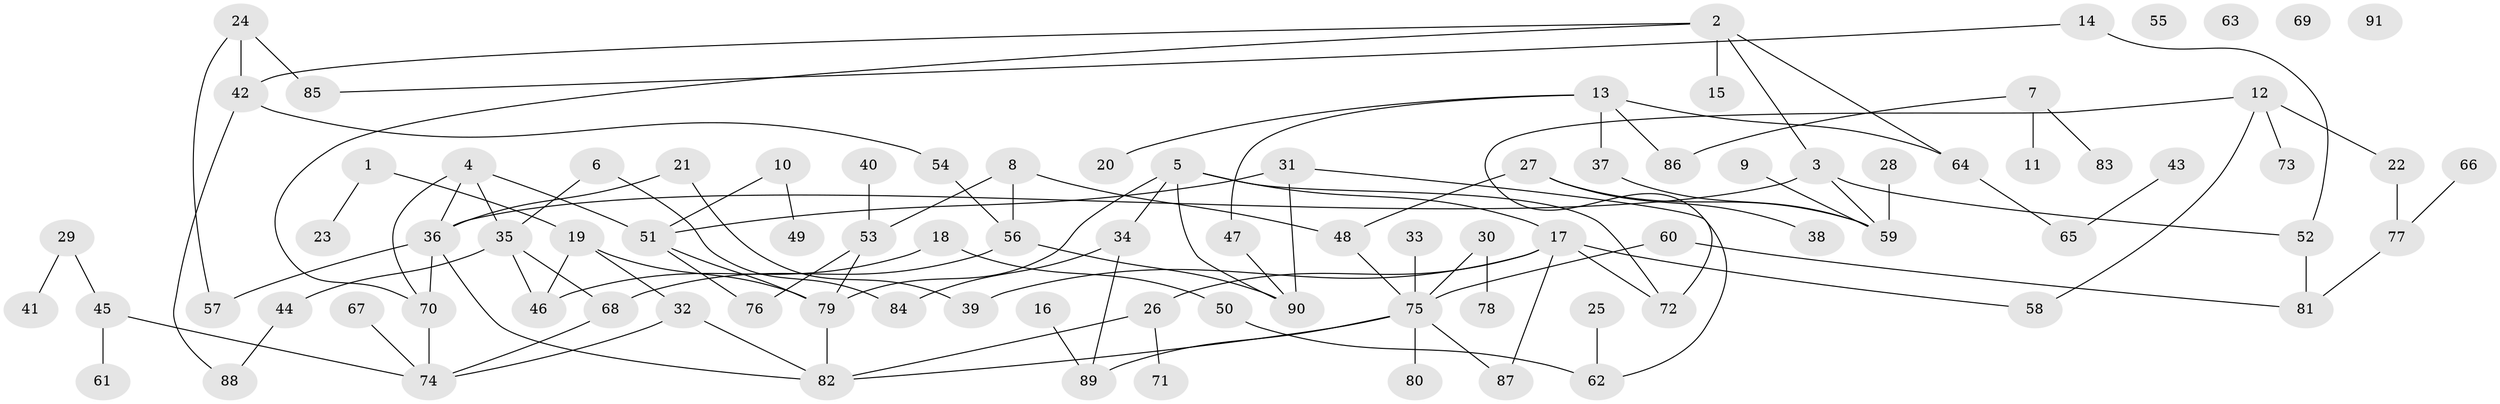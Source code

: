// Generated by graph-tools (version 1.1) at 2025/49/03/09/25 03:49:05]
// undirected, 91 vertices, 115 edges
graph export_dot {
graph [start="1"]
  node [color=gray90,style=filled];
  1;
  2;
  3;
  4;
  5;
  6;
  7;
  8;
  9;
  10;
  11;
  12;
  13;
  14;
  15;
  16;
  17;
  18;
  19;
  20;
  21;
  22;
  23;
  24;
  25;
  26;
  27;
  28;
  29;
  30;
  31;
  32;
  33;
  34;
  35;
  36;
  37;
  38;
  39;
  40;
  41;
  42;
  43;
  44;
  45;
  46;
  47;
  48;
  49;
  50;
  51;
  52;
  53;
  54;
  55;
  56;
  57;
  58;
  59;
  60;
  61;
  62;
  63;
  64;
  65;
  66;
  67;
  68;
  69;
  70;
  71;
  72;
  73;
  74;
  75;
  76;
  77;
  78;
  79;
  80;
  81;
  82;
  83;
  84;
  85;
  86;
  87;
  88;
  89;
  90;
  91;
  1 -- 19;
  1 -- 23;
  2 -- 3;
  2 -- 15;
  2 -- 42;
  2 -- 64;
  2 -- 70;
  3 -- 36;
  3 -- 52;
  3 -- 59;
  4 -- 35;
  4 -- 36;
  4 -- 51;
  4 -- 70;
  5 -- 17;
  5 -- 34;
  5 -- 72;
  5 -- 79;
  5 -- 90;
  6 -- 35;
  6 -- 84;
  7 -- 11;
  7 -- 83;
  7 -- 86;
  8 -- 48;
  8 -- 53;
  8 -- 56;
  9 -- 59;
  10 -- 49;
  10 -- 51;
  12 -- 22;
  12 -- 58;
  12 -- 72;
  12 -- 73;
  13 -- 20;
  13 -- 37;
  13 -- 47;
  13 -- 64;
  13 -- 86;
  14 -- 52;
  14 -- 85;
  16 -- 89;
  17 -- 26;
  17 -- 39;
  17 -- 58;
  17 -- 72;
  17 -- 87;
  18 -- 46;
  18 -- 50;
  19 -- 32;
  19 -- 46;
  19 -- 79;
  21 -- 36;
  21 -- 39;
  22 -- 77;
  24 -- 42;
  24 -- 57;
  24 -- 85;
  25 -- 62;
  26 -- 71;
  26 -- 82;
  27 -- 38;
  27 -- 48;
  27 -- 59;
  28 -- 59;
  29 -- 41;
  29 -- 45;
  30 -- 75;
  30 -- 78;
  31 -- 51;
  31 -- 62;
  31 -- 90;
  32 -- 74;
  32 -- 82;
  33 -- 75;
  34 -- 84;
  34 -- 89;
  35 -- 44;
  35 -- 46;
  35 -- 68;
  36 -- 57;
  36 -- 70;
  36 -- 82;
  37 -- 59;
  40 -- 53;
  42 -- 54;
  42 -- 88;
  43 -- 65;
  44 -- 88;
  45 -- 61;
  45 -- 74;
  47 -- 90;
  48 -- 75;
  50 -- 62;
  51 -- 76;
  51 -- 79;
  52 -- 81;
  53 -- 76;
  53 -- 79;
  54 -- 56;
  56 -- 68;
  56 -- 90;
  60 -- 75;
  60 -- 81;
  64 -- 65;
  66 -- 77;
  67 -- 74;
  68 -- 74;
  70 -- 74;
  75 -- 80;
  75 -- 82;
  75 -- 87;
  75 -- 89;
  77 -- 81;
  79 -- 82;
}
